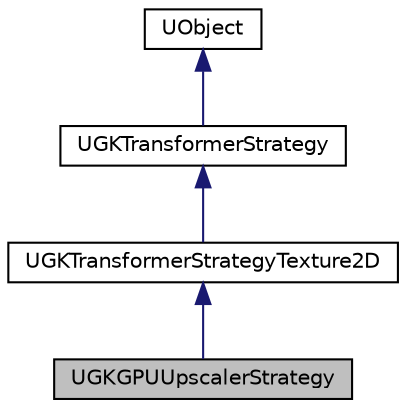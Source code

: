 digraph "UGKGPUUpscalerStrategy"
{
 // LATEX_PDF_SIZE
  edge [fontname="Helvetica",fontsize="10",labelfontname="Helvetica",labelfontsize="10"];
  node [fontname="Helvetica",fontsize="10",shape=record];
  Node1 [label="UGKGPUUpscalerStrategy",height=0.2,width=0.4,color="black", fillcolor="grey75", style="filled", fontcolor="black",tooltip=" "];
  Node2 -> Node1 [dir="back",color="midnightblue",fontsize="10",style="solid",fontname="Helvetica"];
  Node2 [label="UGKTransformerStrategyTexture2D",height=0.2,width=0.4,color="black", fillcolor="white", style="filled",URL="$classUGKTransformerStrategyTexture2D.html",tooltip=" "];
  Node3 -> Node2 [dir="back",color="midnightblue",fontsize="10",style="solid",fontname="Helvetica"];
  Node3 [label="UGKTransformerStrategy",height=0.2,width=0.4,color="black", fillcolor="white", style="filled",URL="$classUGKTransformerStrategy.html",tooltip=" "];
  Node4 -> Node3 [dir="back",color="midnightblue",fontsize="10",style="solid",fontname="Helvetica"];
  Node4 [label="UObject",height=0.2,width=0.4,color="black", fillcolor="white", style="filled",tooltip=" "];
}
